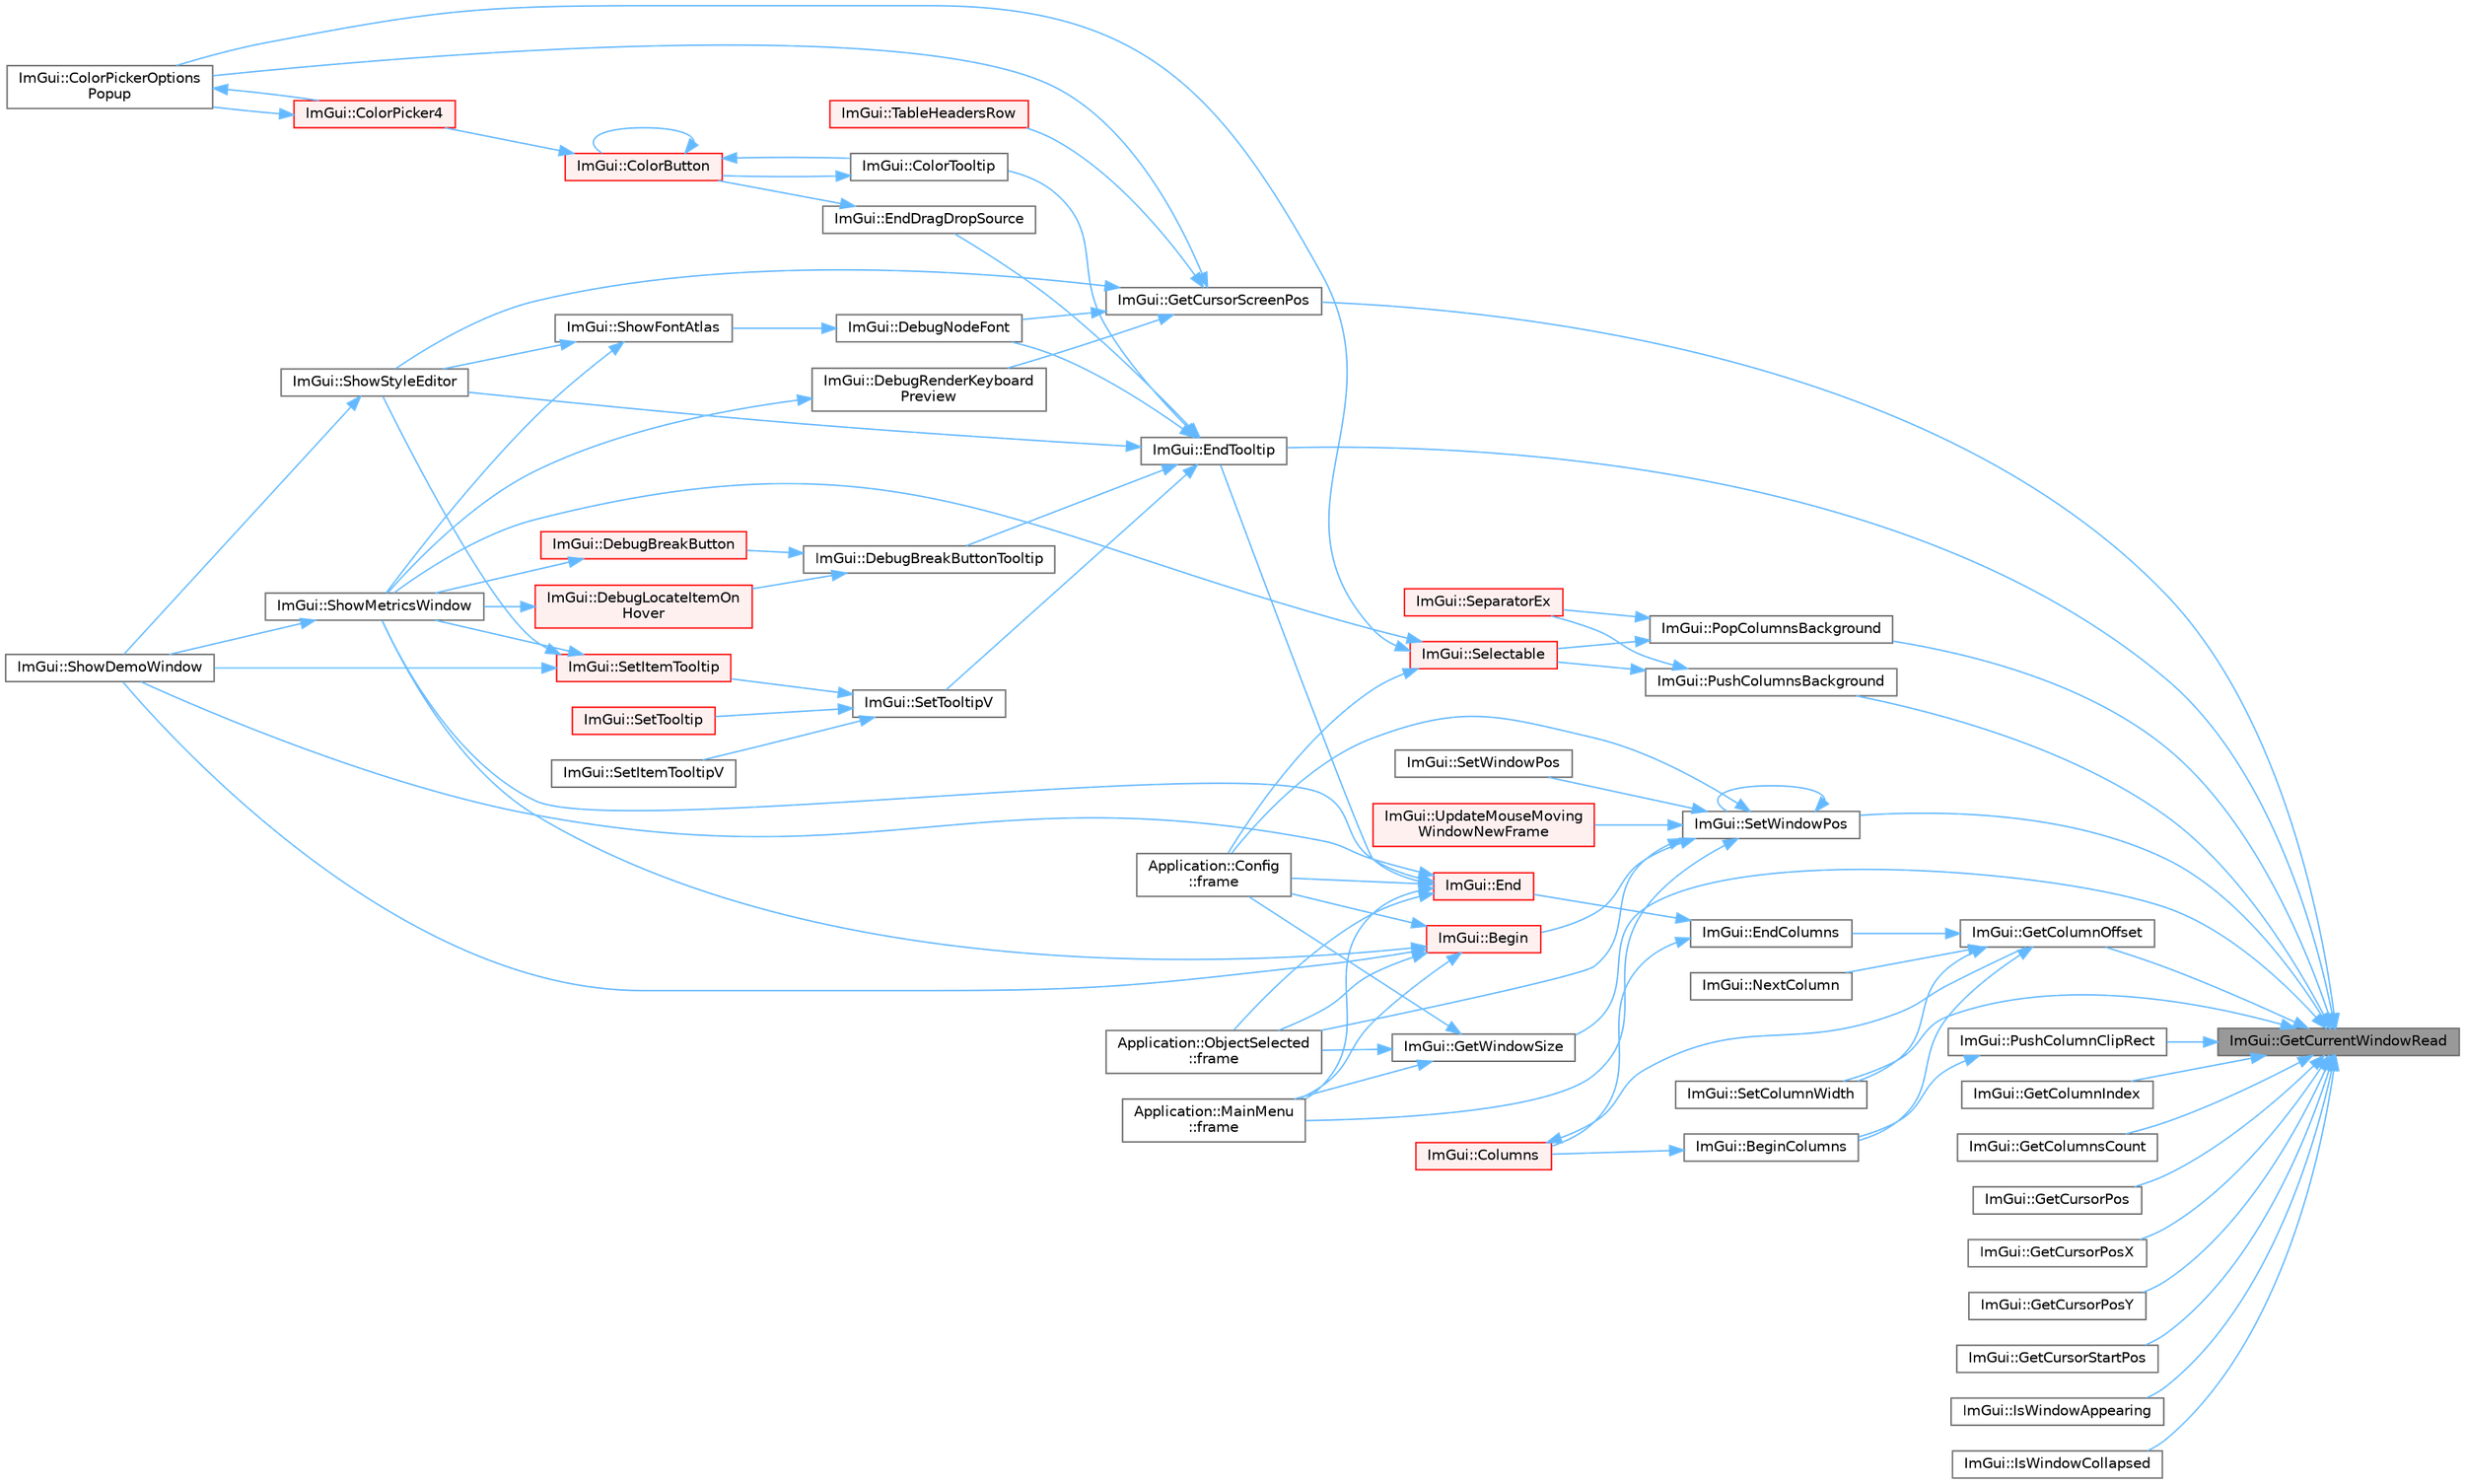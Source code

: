 digraph "ImGui::GetCurrentWindowRead"
{
 // LATEX_PDF_SIZE
  bgcolor="transparent";
  edge [fontname=Helvetica,fontsize=10,labelfontname=Helvetica,labelfontsize=10];
  node [fontname=Helvetica,fontsize=10,shape=box,height=0.2,width=0.4];
  rankdir="RL";
  Node1 [id="Node000001",label="ImGui::GetCurrentWindowRead",height=0.2,width=0.4,color="gray40", fillcolor="grey60", style="filled", fontcolor="black",tooltip=" "];
  Node1 -> Node2 [id="edge1_Node000001_Node000002",dir="back",color="steelblue1",style="solid",tooltip=" "];
  Node2 [id="Node000002",label="ImGui::EndTooltip",height=0.2,width=0.4,color="grey40", fillcolor="white", style="filled",URL="$namespace_im_gui.html#ac8d75c160cfdf43d512f773ca133a1c6",tooltip=" "];
  Node2 -> Node3 [id="edge2_Node000002_Node000003",dir="back",color="steelblue1",style="solid",tooltip=" "];
  Node3 [id="Node000003",label="ImGui::ColorTooltip",height=0.2,width=0.4,color="grey40", fillcolor="white", style="filled",URL="$namespace_im_gui.html#afad90b366b6471e3b13175c0ebeb26c8",tooltip=" "];
  Node3 -> Node4 [id="edge3_Node000003_Node000004",dir="back",color="steelblue1",style="solid",tooltip=" "];
  Node4 [id="Node000004",label="ImGui::ColorButton",height=0.2,width=0.4,color="red", fillcolor="#FFF0F0", style="filled",URL="$namespace_im_gui.html#ae2d7c8f37726810753d71d480f0af7f0",tooltip=" "];
  Node4 -> Node4 [id="edge4_Node000004_Node000004",dir="back",color="steelblue1",style="solid",tooltip=" "];
  Node4 -> Node8 [id="edge5_Node000004_Node000008",dir="back",color="steelblue1",style="solid",tooltip=" "];
  Node8 [id="Node000008",label="ImGui::ColorPicker4",height=0.2,width=0.4,color="red", fillcolor="#FFF0F0", style="filled",URL="$namespace_im_gui.html#a3d5aae9e0a14aa051d5a799abbe97b32",tooltip=" "];
  Node8 -> Node10 [id="edge6_Node000008_Node000010",dir="back",color="steelblue1",style="solid",tooltip=" "];
  Node10 [id="Node000010",label="ImGui::ColorPickerOptions\lPopup",height=0.2,width=0.4,color="grey40", fillcolor="white", style="filled",URL="$namespace_im_gui.html#a6d112eeb6d8ffdebbc9d9a8c66babbee",tooltip=" "];
  Node10 -> Node8 [id="edge7_Node000010_Node000008",dir="back",color="steelblue1",style="solid",tooltip=" "];
  Node4 -> Node3 [id="edge8_Node000004_Node000003",dir="back",color="steelblue1",style="solid",tooltip=" "];
  Node2 -> Node13 [id="edge9_Node000002_Node000013",dir="back",color="steelblue1",style="solid",tooltip=" "];
  Node13 [id="Node000013",label="ImGui::DebugBreakButtonTooltip",height=0.2,width=0.4,color="grey40", fillcolor="white", style="filled",URL="$namespace_im_gui.html#a6f2a211be11756216a881936bc6d9aab",tooltip=" "];
  Node13 -> Node14 [id="edge10_Node000013_Node000014",dir="back",color="steelblue1",style="solid",tooltip=" "];
  Node14 [id="Node000014",label="ImGui::DebugBreakButton",height=0.2,width=0.4,color="red", fillcolor="#FFF0F0", style="filled",URL="$namespace_im_gui.html#ac2e737b701b4d252a54006a4c4214928",tooltip=" "];
  Node14 -> Node16 [id="edge11_Node000014_Node000016",dir="back",color="steelblue1",style="solid",tooltip=" "];
  Node16 [id="Node000016",label="ImGui::ShowMetricsWindow",height=0.2,width=0.4,color="grey40", fillcolor="white", style="filled",URL="$namespace_im_gui.html#afe7a28c6eb52fff3cc27d5a698fea4ff",tooltip=" "];
  Node16 -> Node12 [id="edge12_Node000016_Node000012",dir="back",color="steelblue1",style="solid",tooltip=" "];
  Node12 [id="Node000012",label="ImGui::ShowDemoWindow",height=0.2,width=0.4,color="grey40", fillcolor="white", style="filled",URL="$namespace_im_gui.html#af95643a0ce4893b9e57c12991922fb18",tooltip=" "];
  Node13 -> Node20 [id="edge13_Node000013_Node000020",dir="back",color="steelblue1",style="solid",tooltip=" "];
  Node20 [id="Node000020",label="ImGui::DebugLocateItemOn\lHover",height=0.2,width=0.4,color="red", fillcolor="#FFF0F0", style="filled",URL="$namespace_im_gui.html#a76cc1722d10c66a7d5bb7e794487a0aa",tooltip=" "];
  Node20 -> Node16 [id="edge14_Node000020_Node000016",dir="back",color="steelblue1",style="solid",tooltip=" "];
  Node2 -> Node23 [id="edge15_Node000002_Node000023",dir="back",color="steelblue1",style="solid",tooltip=" "];
  Node23 [id="Node000023",label="ImGui::DebugNodeFont",height=0.2,width=0.4,color="grey40", fillcolor="white", style="filled",URL="$namespace_im_gui.html#ae0207d60728f7e6a47dbcd1d7d84e3cb",tooltip=" "];
  Node23 -> Node24 [id="edge16_Node000023_Node000024",dir="back",color="steelblue1",style="solid",tooltip=" "];
  Node24 [id="Node000024",label="ImGui::ShowFontAtlas",height=0.2,width=0.4,color="grey40", fillcolor="white", style="filled",URL="$namespace_im_gui.html#acab51ec2b39577845309f24535381038",tooltip=" "];
  Node24 -> Node16 [id="edge17_Node000024_Node000016",dir="back",color="steelblue1",style="solid",tooltip=" "];
  Node24 -> Node11 [id="edge18_Node000024_Node000011",dir="back",color="steelblue1",style="solid",tooltip=" "];
  Node11 [id="Node000011",label="ImGui::ShowStyleEditor",height=0.2,width=0.4,color="grey40", fillcolor="white", style="filled",URL="$namespace_im_gui.html#ab2eb3dec78d054fe3feab1c091ec5de5",tooltip=" "];
  Node11 -> Node12 [id="edge19_Node000011_Node000012",dir="back",color="steelblue1",style="solid",tooltip=" "];
  Node2 -> Node25 [id="edge20_Node000002_Node000025",dir="back",color="steelblue1",style="solid",tooltip=" "];
  Node25 [id="Node000025",label="ImGui::EndDragDropSource",height=0.2,width=0.4,color="grey40", fillcolor="white", style="filled",URL="$namespace_im_gui.html#a02f225fefff2a046038ed99ab20606da",tooltip=" "];
  Node25 -> Node4 [id="edge21_Node000025_Node000004",dir="back",color="steelblue1",style="solid",tooltip=" "];
  Node2 -> Node26 [id="edge22_Node000002_Node000026",dir="back",color="steelblue1",style="solid",tooltip=" "];
  Node26 [id="Node000026",label="ImGui::SetTooltipV",height=0.2,width=0.4,color="grey40", fillcolor="white", style="filled",URL="$namespace_im_gui.html#a3826acf68fc4a12bb66401575f51d6a2",tooltip=" "];
  Node26 -> Node27 [id="edge23_Node000026_Node000027",dir="back",color="steelblue1",style="solid",tooltip=" "];
  Node27 [id="Node000027",label="ImGui::SetItemTooltip",height=0.2,width=0.4,color="red", fillcolor="#FFF0F0", style="filled",URL="$namespace_im_gui.html#a3685a04624f724222fa78824de3a1c63",tooltip=" "];
  Node27 -> Node12 [id="edge24_Node000027_Node000012",dir="back",color="steelblue1",style="solid",tooltip=" "];
  Node27 -> Node16 [id="edge25_Node000027_Node000016",dir="back",color="steelblue1",style="solid",tooltip=" "];
  Node27 -> Node11 [id="edge26_Node000027_Node000011",dir="back",color="steelblue1",style="solid",tooltip=" "];
  Node26 -> Node35 [id="edge27_Node000026_Node000035",dir="back",color="steelblue1",style="solid",tooltip=" "];
  Node35 [id="Node000035",label="ImGui::SetItemTooltipV",height=0.2,width=0.4,color="grey40", fillcolor="white", style="filled",URL="$namespace_im_gui.html#a7729dc27e2807c6e2f6dc91fb7fc9d6a",tooltip=" "];
  Node26 -> Node36 [id="edge28_Node000026_Node000036",dir="back",color="steelblue1",style="solid",tooltip=" "];
  Node36 [id="Node000036",label="ImGui::SetTooltip",height=0.2,width=0.4,color="red", fillcolor="#FFF0F0", style="filled",URL="$namespace_im_gui.html#a313073fa01b8a9791f241ef93091ce92",tooltip=" "];
  Node2 -> Node11 [id="edge29_Node000002_Node000011",dir="back",color="steelblue1",style="solid",tooltip=" "];
  Node1 -> Node45 [id="edge30_Node000001_Node000045",dir="back",color="steelblue1",style="solid",tooltip=" "];
  Node45 [id="Node000045",label="ImGui::GetColumnIndex",height=0.2,width=0.4,color="grey40", fillcolor="white", style="filled",URL="$namespace_im_gui.html#acc31f8eea4fcfb86edeb3ac12d82fc05",tooltip=" "];
  Node1 -> Node46 [id="edge31_Node000001_Node000046",dir="back",color="steelblue1",style="solid",tooltip=" "];
  Node46 [id="Node000046",label="ImGui::GetColumnOffset",height=0.2,width=0.4,color="grey40", fillcolor="white", style="filled",URL="$namespace_im_gui.html#a79c22e9c5c208b6c9534a273be71a9e6",tooltip=" "];
  Node46 -> Node47 [id="edge32_Node000046_Node000047",dir="back",color="steelblue1",style="solid",tooltip=" "];
  Node47 [id="Node000047",label="ImGui::BeginColumns",height=0.2,width=0.4,color="grey40", fillcolor="white", style="filled",URL="$namespace_im_gui.html#a303fae66ef07f4f86ab242cf81021060",tooltip=" "];
  Node47 -> Node48 [id="edge33_Node000047_Node000048",dir="back",color="steelblue1",style="solid",tooltip=" "];
  Node48 [id="Node000048",label="ImGui::Columns",height=0.2,width=0.4,color="red", fillcolor="#FFF0F0", style="filled",URL="$namespace_im_gui.html#a0e2889956542527c4039b6b8bf5c2a38",tooltip=" "];
  Node48 -> Node46 [id="edge34_Node000048_Node000046",dir="back",color="steelblue1",style="solid",tooltip=" "];
  Node46 -> Node50 [id="edge35_Node000046_Node000050",dir="back",color="steelblue1",style="solid",tooltip=" "];
  Node50 [id="Node000050",label="ImGui::EndColumns",height=0.2,width=0.4,color="grey40", fillcolor="white", style="filled",URL="$namespace_im_gui.html#af93bed3bce5475fe4d525d744f16aa20",tooltip=" "];
  Node50 -> Node48 [id="edge36_Node000050_Node000048",dir="back",color="steelblue1",style="solid",tooltip=" "];
  Node50 -> Node51 [id="edge37_Node000050_Node000051",dir="back",color="steelblue1",style="solid",tooltip=" "];
  Node51 [id="Node000051",label="ImGui::End",height=0.2,width=0.4,color="red", fillcolor="#FFF0F0", style="filled",URL="$namespace_im_gui.html#a5479d93794a004c67ceb6d13f37c8254",tooltip=" "];
  Node51 -> Node2 [id="edge38_Node000051_Node000002",dir="back",color="steelblue1",style="solid",tooltip=" "];
  Node51 -> Node64 [id="edge39_Node000051_Node000064",dir="back",color="steelblue1",style="solid",tooltip=" "];
  Node64 [id="Node000064",label="Application::Config\l::frame",height=0.2,width=0.4,color="grey40", fillcolor="white", style="filled",URL="$class_application_1_1_config.html#a291cc3a874949e121dcf83a3f90681bc",tooltip=" "];
  Node51 -> Node135 [id="edge40_Node000051_Node000135",dir="back",color="steelblue1",style="solid",tooltip=" "];
  Node135 [id="Node000135",label="Application::MainMenu\l::frame",height=0.2,width=0.4,color="grey40", fillcolor="white", style="filled",URL="$class_application_1_1_main_menu.html#a868fe54ddb269b9ab03f0d7d068dd698",tooltip=" "];
  Node51 -> Node67 [id="edge41_Node000051_Node000067",dir="back",color="steelblue1",style="solid",tooltip=" "];
  Node67 [id="Node000067",label="Application::ObjectSelected\l::frame",height=0.2,width=0.4,color="grey40", fillcolor="white", style="filled",URL="$class_application_1_1_object_selected.html#a30dd507edcc6c76dd65cc0cf9dda010a",tooltip=" "];
  Node51 -> Node12 [id="edge42_Node000051_Node000012",dir="back",color="steelblue1",style="solid",tooltip=" "];
  Node51 -> Node16 [id="edge43_Node000051_Node000016",dir="back",color="steelblue1",style="solid",tooltip=" "];
  Node46 -> Node137 [id="edge44_Node000046_Node000137",dir="back",color="steelblue1",style="solid",tooltip=" "];
  Node137 [id="Node000137",label="ImGui::NextColumn",height=0.2,width=0.4,color="grey40", fillcolor="white", style="filled",URL="$namespace_im_gui.html#a8f97746d6a9d59c8400c26fb7613a2ff",tooltip=" "];
  Node46 -> Node136 [id="edge45_Node000046_Node000136",dir="back",color="steelblue1",style="solid",tooltip=" "];
  Node136 [id="Node000136",label="ImGui::SetColumnWidth",height=0.2,width=0.4,color="grey40", fillcolor="white", style="filled",URL="$namespace_im_gui.html#af17222ec47aebb5ede00be7b52de9f5d",tooltip=" "];
  Node1 -> Node138 [id="edge46_Node000001_Node000138",dir="back",color="steelblue1",style="solid",tooltip=" "];
  Node138 [id="Node000138",label="ImGui::GetColumnsCount",height=0.2,width=0.4,color="grey40", fillcolor="white", style="filled",URL="$namespace_im_gui.html#a3c2998ad9527948a4e4166c4f7db9ec9",tooltip=" "];
  Node1 -> Node139 [id="edge47_Node000001_Node000139",dir="back",color="steelblue1",style="solid",tooltip=" "];
  Node139 [id="Node000139",label="ImGui::GetCursorPos",height=0.2,width=0.4,color="grey40", fillcolor="white", style="filled",URL="$namespace_im_gui.html#a2fa4eb57e0f73b90e8edcd226a0cc7d5",tooltip=" "];
  Node1 -> Node140 [id="edge48_Node000001_Node000140",dir="back",color="steelblue1",style="solid",tooltip=" "];
  Node140 [id="Node000140",label="ImGui::GetCursorPosX",height=0.2,width=0.4,color="grey40", fillcolor="white", style="filled",URL="$namespace_im_gui.html#a022e32c808ac899e25847f4d65633b77",tooltip=" "];
  Node1 -> Node141 [id="edge49_Node000001_Node000141",dir="back",color="steelblue1",style="solid",tooltip=" "];
  Node141 [id="Node000141",label="ImGui::GetCursorPosY",height=0.2,width=0.4,color="grey40", fillcolor="white", style="filled",URL="$namespace_im_gui.html#a86e409551f256b542166989c558d41c1",tooltip=" "];
  Node1 -> Node142 [id="edge50_Node000001_Node000142",dir="back",color="steelblue1",style="solid",tooltip=" "];
  Node142 [id="Node000142",label="ImGui::GetCursorScreenPos",height=0.2,width=0.4,color="grey40", fillcolor="white", style="filled",URL="$namespace_im_gui.html#adb0db3c1ee36f5085f35890a4229ae75",tooltip=" "];
  Node142 -> Node10 [id="edge51_Node000142_Node000010",dir="back",color="steelblue1",style="solid",tooltip=" "];
  Node142 -> Node23 [id="edge52_Node000142_Node000023",dir="back",color="steelblue1",style="solid",tooltip=" "];
  Node142 -> Node143 [id="edge53_Node000142_Node000143",dir="back",color="steelblue1",style="solid",tooltip=" "];
  Node143 [id="Node000143",label="ImGui::DebugRenderKeyboard\lPreview",height=0.2,width=0.4,color="grey40", fillcolor="white", style="filled",URL="$namespace_im_gui.html#a1355ddf2e5435da21acf2a9944b52ab4",tooltip=" "];
  Node143 -> Node16 [id="edge54_Node000143_Node000016",dir="back",color="steelblue1",style="solid",tooltip=" "];
  Node142 -> Node11 [id="edge55_Node000142_Node000011",dir="back",color="steelblue1",style="solid",tooltip=" "];
  Node142 -> Node32 [id="edge56_Node000142_Node000032",dir="back",color="steelblue1",style="solid",tooltip=" "];
  Node32 [id="Node000032",label="ImGui::TableHeadersRow",height=0.2,width=0.4,color="red", fillcolor="#FFF0F0", style="filled",URL="$namespace_im_gui.html#a0c16791f4620e8db38511553d5d63335",tooltip=" "];
  Node1 -> Node144 [id="edge57_Node000001_Node000144",dir="back",color="steelblue1",style="solid",tooltip=" "];
  Node144 [id="Node000144",label="ImGui::GetCursorStartPos",height=0.2,width=0.4,color="grey40", fillcolor="white", style="filled",URL="$namespace_im_gui.html#a8ee9647de3b39fc7b77395082fc9e0cc",tooltip=" "];
  Node1 -> Node145 [id="edge58_Node000001_Node000145",dir="back",color="steelblue1",style="solid",tooltip=" "];
  Node145 [id="Node000145",label="ImGui::GetWindowSize",height=0.2,width=0.4,color="grey40", fillcolor="white", style="filled",URL="$namespace_im_gui.html#aaa5c0bfac7125ba9850a08b6db2e90c9",tooltip=" "];
  Node145 -> Node64 [id="edge59_Node000145_Node000064",dir="back",color="steelblue1",style="solid",tooltip=" "];
  Node145 -> Node135 [id="edge60_Node000145_Node000135",dir="back",color="steelblue1",style="solid",tooltip=" "];
  Node145 -> Node67 [id="edge61_Node000145_Node000067",dir="back",color="steelblue1",style="solid",tooltip=" "];
  Node1 -> Node146 [id="edge62_Node000001_Node000146",dir="back",color="steelblue1",style="solid",tooltip=" "];
  Node146 [id="Node000146",label="ImGui::IsWindowAppearing",height=0.2,width=0.4,color="grey40", fillcolor="white", style="filled",URL="$namespace_im_gui.html#a99fd14154aae264087d471132e56a42e",tooltip=" "];
  Node1 -> Node147 [id="edge63_Node000001_Node000147",dir="back",color="steelblue1",style="solid",tooltip=" "];
  Node147 [id="Node000147",label="ImGui::IsWindowCollapsed",height=0.2,width=0.4,color="grey40", fillcolor="white", style="filled",URL="$namespace_im_gui.html#a2a6492aea9013c0078fc530a66e11768",tooltip=" "];
  Node1 -> Node148 [id="edge64_Node000001_Node000148",dir="back",color="steelblue1",style="solid",tooltip=" "];
  Node148 [id="Node000148",label="ImGui::PopColumnsBackground",height=0.2,width=0.4,color="grey40", fillcolor="white", style="filled",URL="$namespace_im_gui.html#a27c737fa1fc79164fc7d840e858b1845",tooltip=" "];
  Node148 -> Node149 [id="edge65_Node000148_Node000149",dir="back",color="steelblue1",style="solid",tooltip=" "];
  Node149 [id="Node000149",label="ImGui::Selectable",height=0.2,width=0.4,color="red", fillcolor="#FFF0F0", style="filled",URL="$namespace_im_gui.html#af98575238bda183a523df19fb447af60",tooltip=" "];
  Node149 -> Node10 [id="edge66_Node000149_Node000010",dir="back",color="steelblue1",style="solid",tooltip=" "];
  Node149 -> Node64 [id="edge67_Node000149_Node000064",dir="back",color="steelblue1",style="solid",tooltip=" "];
  Node149 -> Node16 [id="edge68_Node000149_Node000016",dir="back",color="steelblue1",style="solid",tooltip=" "];
  Node148 -> Node157 [id="edge69_Node000148_Node000157",dir="back",color="steelblue1",style="solid",tooltip=" "];
  Node157 [id="Node000157",label="ImGui::SeparatorEx",height=0.2,width=0.4,color="red", fillcolor="#FFF0F0", style="filled",URL="$namespace_im_gui.html#acd77978447d71b3113ad084dfde1fe18",tooltip=" "];
  Node1 -> Node160 [id="edge70_Node000001_Node000160",dir="back",color="steelblue1",style="solid",tooltip=" "];
  Node160 [id="Node000160",label="ImGui::PushColumnClipRect",height=0.2,width=0.4,color="grey40", fillcolor="white", style="filled",URL="$namespace_im_gui.html#a54b5cf7f40d092e2959b1df2c8118181",tooltip=" "];
  Node160 -> Node47 [id="edge71_Node000160_Node000047",dir="back",color="steelblue1",style="solid",tooltip=" "];
  Node1 -> Node161 [id="edge72_Node000001_Node000161",dir="back",color="steelblue1",style="solid",tooltip=" "];
  Node161 [id="Node000161",label="ImGui::PushColumnsBackground",height=0.2,width=0.4,color="grey40", fillcolor="white", style="filled",URL="$namespace_im_gui.html#a39f557bf00d94069a41b0d40bd72c522",tooltip=" "];
  Node161 -> Node149 [id="edge73_Node000161_Node000149",dir="back",color="steelblue1",style="solid",tooltip=" "];
  Node161 -> Node157 [id="edge74_Node000161_Node000157",dir="back",color="steelblue1",style="solid",tooltip=" "];
  Node1 -> Node136 [id="edge75_Node000001_Node000136",dir="back",color="steelblue1",style="solid",tooltip=" "];
  Node1 -> Node162 [id="edge76_Node000001_Node000162",dir="back",color="steelblue1",style="solid",tooltip=" "];
  Node162 [id="Node000162",label="ImGui::SetWindowPos",height=0.2,width=0.4,color="grey40", fillcolor="white", style="filled",URL="$namespace_im_gui.html#aaa81e004de4c0a5cedb836e92e8aa0e5",tooltip=" "];
  Node162 -> Node163 [id="edge77_Node000162_Node000163",dir="back",color="steelblue1",style="solid",tooltip=" "];
  Node163 [id="Node000163",label="ImGui::Begin",height=0.2,width=0.4,color="red", fillcolor="#FFF0F0", style="filled",URL="$namespace_im_gui.html#a581e58db0bc930bafa4a5d23093a2b99",tooltip=" "];
  Node163 -> Node64 [id="edge78_Node000163_Node000064",dir="back",color="steelblue1",style="solid",tooltip=" "];
  Node163 -> Node135 [id="edge79_Node000163_Node000135",dir="back",color="steelblue1",style="solid",tooltip=" "];
  Node163 -> Node67 [id="edge80_Node000163_Node000067",dir="back",color="steelblue1",style="solid",tooltip=" "];
  Node163 -> Node12 [id="edge81_Node000163_Node000012",dir="back",color="steelblue1",style="solid",tooltip=" "];
  Node163 -> Node16 [id="edge82_Node000163_Node000016",dir="back",color="steelblue1",style="solid",tooltip=" "];
  Node162 -> Node64 [id="edge83_Node000162_Node000064",dir="back",color="steelblue1",style="solid",tooltip=" "];
  Node162 -> Node135 [id="edge84_Node000162_Node000135",dir="back",color="steelblue1",style="solid",tooltip=" "];
  Node162 -> Node67 [id="edge85_Node000162_Node000067",dir="back",color="steelblue1",style="solid",tooltip=" "];
  Node162 -> Node177 [id="edge86_Node000162_Node000177",dir="back",color="steelblue1",style="solid",tooltip=" "];
  Node177 [id="Node000177",label="ImGui::SetWindowPos",height=0.2,width=0.4,color="grey40", fillcolor="white", style="filled",URL="$namespace_im_gui.html#a32032b56f975bb3145adbe19f38f3b56",tooltip=" "];
  Node162 -> Node162 [id="edge87_Node000162_Node000162",dir="back",color="steelblue1",style="solid",tooltip=" "];
  Node162 -> Node178 [id="edge88_Node000162_Node000178",dir="back",color="steelblue1",style="solid",tooltip=" "];
  Node178 [id="Node000178",label="ImGui::UpdateMouseMoving\lWindowNewFrame",height=0.2,width=0.4,color="red", fillcolor="#FFF0F0", style="filled",URL="$namespace_im_gui.html#a3c60e468d73a0ccd52628f0c82b42fe8",tooltip=" "];
}

